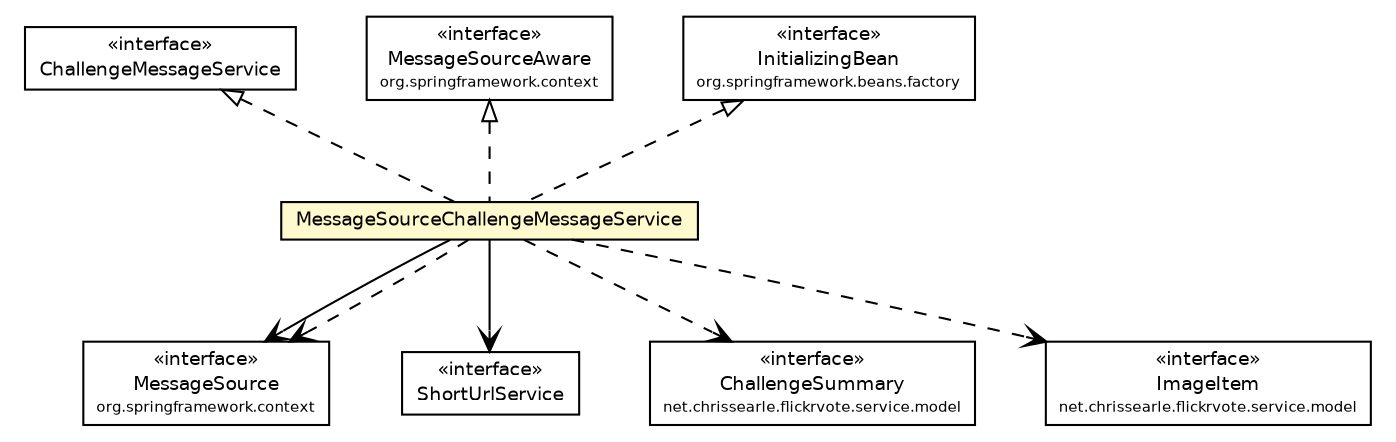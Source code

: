 #!/usr/local/bin/dot
#
# Class diagram 
# Generated by UmlGraph version 4.6 (http://www.spinellis.gr/sw/umlgraph)
#

digraph G {
	edge [fontname="Helvetica",fontsize=10,labelfontname="Helvetica",labelfontsize=10];
	node [fontname="Helvetica",fontsize=10,shape=plaintext];
	// net.chrissearle.flickrvote.service.MessageSourceChallengeMessageService
	c92 [label=<<table border="0" cellborder="1" cellspacing="0" cellpadding="2" port="p" bgcolor="lemonChiffon" href="./MessageSourceChallengeMessageService.html">
		<tr><td><table border="0" cellspacing="0" cellpadding="1">
			<tr><td> MessageSourceChallengeMessageService </td></tr>
		</table></td></tr>
		</table>>, fontname="Helvetica", fontcolor="black", fontsize=9.0];
	//net.chrissearle.flickrvote.service.MessageSourceChallengeMessageService implements net.chrissearle.flickrvote.service.ChallengeMessageService
	c98:p -> c92:p [dir=back,arrowtail=empty,style=dashed];
	//net.chrissearle.flickrvote.service.MessageSourceChallengeMessageService implements org.springframework.context.MessageSourceAware
	c99:p -> c92:p [dir=back,arrowtail=empty,style=dashed];
	//net.chrissearle.flickrvote.service.MessageSourceChallengeMessageService implements org.springframework.beans.factory.InitializingBean
	c100:p -> c92:p [dir=back,arrowtail=empty,style=dashed];
	// net.chrissearle.flickrvote.service.MessageSourceChallengeMessageService NAVASSOC org.springframework.context.MessageSource
	c92:p -> c102:p [taillabel="", label="", headlabel="", fontname="Helvetica", fontcolor="black", fontsize=10.0, color="black", arrowhead=open];
	// net.chrissearle.flickrvote.service.MessageSourceChallengeMessageService NAVASSOC net.chrissearle.flickrvote.service.ShortUrlService
	c92:p -> c103:p [taillabel="", label="", headlabel="", fontname="Helvetica", fontcolor="black", fontsize=10.0, color="black", arrowhead=open];
	// net.chrissearle.flickrvote.service.MessageSourceChallengeMessageService DEPEND net.chrissearle.flickrvote.service.model.ChallengeSummary
	c92:p -> c104:p [taillabel="", label="", headlabel="", fontname="Helvetica", fontcolor="black", fontsize=10.0, color="black", arrowhead=open, style=dashed];
	// net.chrissearle.flickrvote.service.MessageSourceChallengeMessageService DEPEND net.chrissearle.flickrvote.service.model.ImageItem
	c92:p -> c105:p [taillabel="", label="", headlabel="", fontname="Helvetica", fontcolor="black", fontsize=10.0, color="black", arrowhead=open, style=dashed];
	// net.chrissearle.flickrvote.service.MessageSourceChallengeMessageService DEPEND org.springframework.context.MessageSource
	c92:p -> c102:p [taillabel="", label="", headlabel="", fontname="Helvetica", fontcolor="black", fontsize=10.0, color="black", arrowhead=open, style=dashed];
	// net.chrissearle.flickrvote.service.ShortUrlService
	c103 [label=<<table border="0" cellborder="1" cellspacing="0" cellpadding="2" port="p">
		<tr><td><table border="0" cellspacing="0" cellpadding="1">
			<tr><td> &laquo;interface&raquo; </td></tr>
			<tr><td> ShortUrlService </td></tr>
		</table></td></tr>
		</table>>, fontname="Helvetica", fontcolor="black", fontsize=9.0];
	// org.springframework.beans.factory.InitializingBean
	c100 [label=<<table border="0" cellborder="1" cellspacing="0" cellpadding="2" port="p">
		<tr><td><table border="0" cellspacing="0" cellpadding="1">
			<tr><td> &laquo;interface&raquo; </td></tr>
			<tr><td> InitializingBean </td></tr>
			<tr><td><font point-size="7.0"> org.springframework.beans.factory </font></td></tr>
		</table></td></tr>
		</table>>, fontname="Helvetica", fontcolor="black", fontsize=9.0];
	// org.springframework.context.MessageSource
	c102 [label=<<table border="0" cellborder="1" cellspacing="0" cellpadding="2" port="p">
		<tr><td><table border="0" cellspacing="0" cellpadding="1">
			<tr><td> &laquo;interface&raquo; </td></tr>
			<tr><td> MessageSource </td></tr>
			<tr><td><font point-size="7.0"> org.springframework.context </font></td></tr>
		</table></td></tr>
		</table>>, fontname="Helvetica", fontcolor="black", fontsize=9.0];
	// org.springframework.context.MessageSourceAware
	c99 [label=<<table border="0" cellborder="1" cellspacing="0" cellpadding="2" port="p">
		<tr><td><table border="0" cellspacing="0" cellpadding="1">
			<tr><td> &laquo;interface&raquo; </td></tr>
			<tr><td> MessageSourceAware </td></tr>
			<tr><td><font point-size="7.0"> org.springframework.context </font></td></tr>
		</table></td></tr>
		</table>>, fontname="Helvetica", fontcolor="black", fontsize=9.0];
	// net.chrissearle.flickrvote.service.model.ChallengeSummary
	c104 [label=<<table border="0" cellborder="1" cellspacing="0" cellpadding="2" port="p">
		<tr><td><table border="0" cellspacing="0" cellpadding="1">
			<tr><td> &laquo;interface&raquo; </td></tr>
			<tr><td> ChallengeSummary </td></tr>
			<tr><td><font point-size="7.0"> net.chrissearle.flickrvote.service.model </font></td></tr>
		</table></td></tr>
		</table>>, fontname="Helvetica", fontcolor="black", fontsize=9.0];
	// net.chrissearle.flickrvote.service.ChallengeMessageService
	c98 [label=<<table border="0" cellborder="1" cellspacing="0" cellpadding="2" port="p">
		<tr><td><table border="0" cellspacing="0" cellpadding="1">
			<tr><td> &laquo;interface&raquo; </td></tr>
			<tr><td> ChallengeMessageService </td></tr>
		</table></td></tr>
		</table>>, fontname="Helvetica", fontcolor="black", fontsize=9.0];
	// net.chrissearle.flickrvote.service.model.ImageItem
	c105 [label=<<table border="0" cellborder="1" cellspacing="0" cellpadding="2" port="p">
		<tr><td><table border="0" cellspacing="0" cellpadding="1">
			<tr><td> &laquo;interface&raquo; </td></tr>
			<tr><td> ImageItem </td></tr>
			<tr><td><font point-size="7.0"> net.chrissearle.flickrvote.service.model </font></td></tr>
		</table></td></tr>
		</table>>, fontname="Helvetica", fontcolor="black", fontsize=9.0];
}


